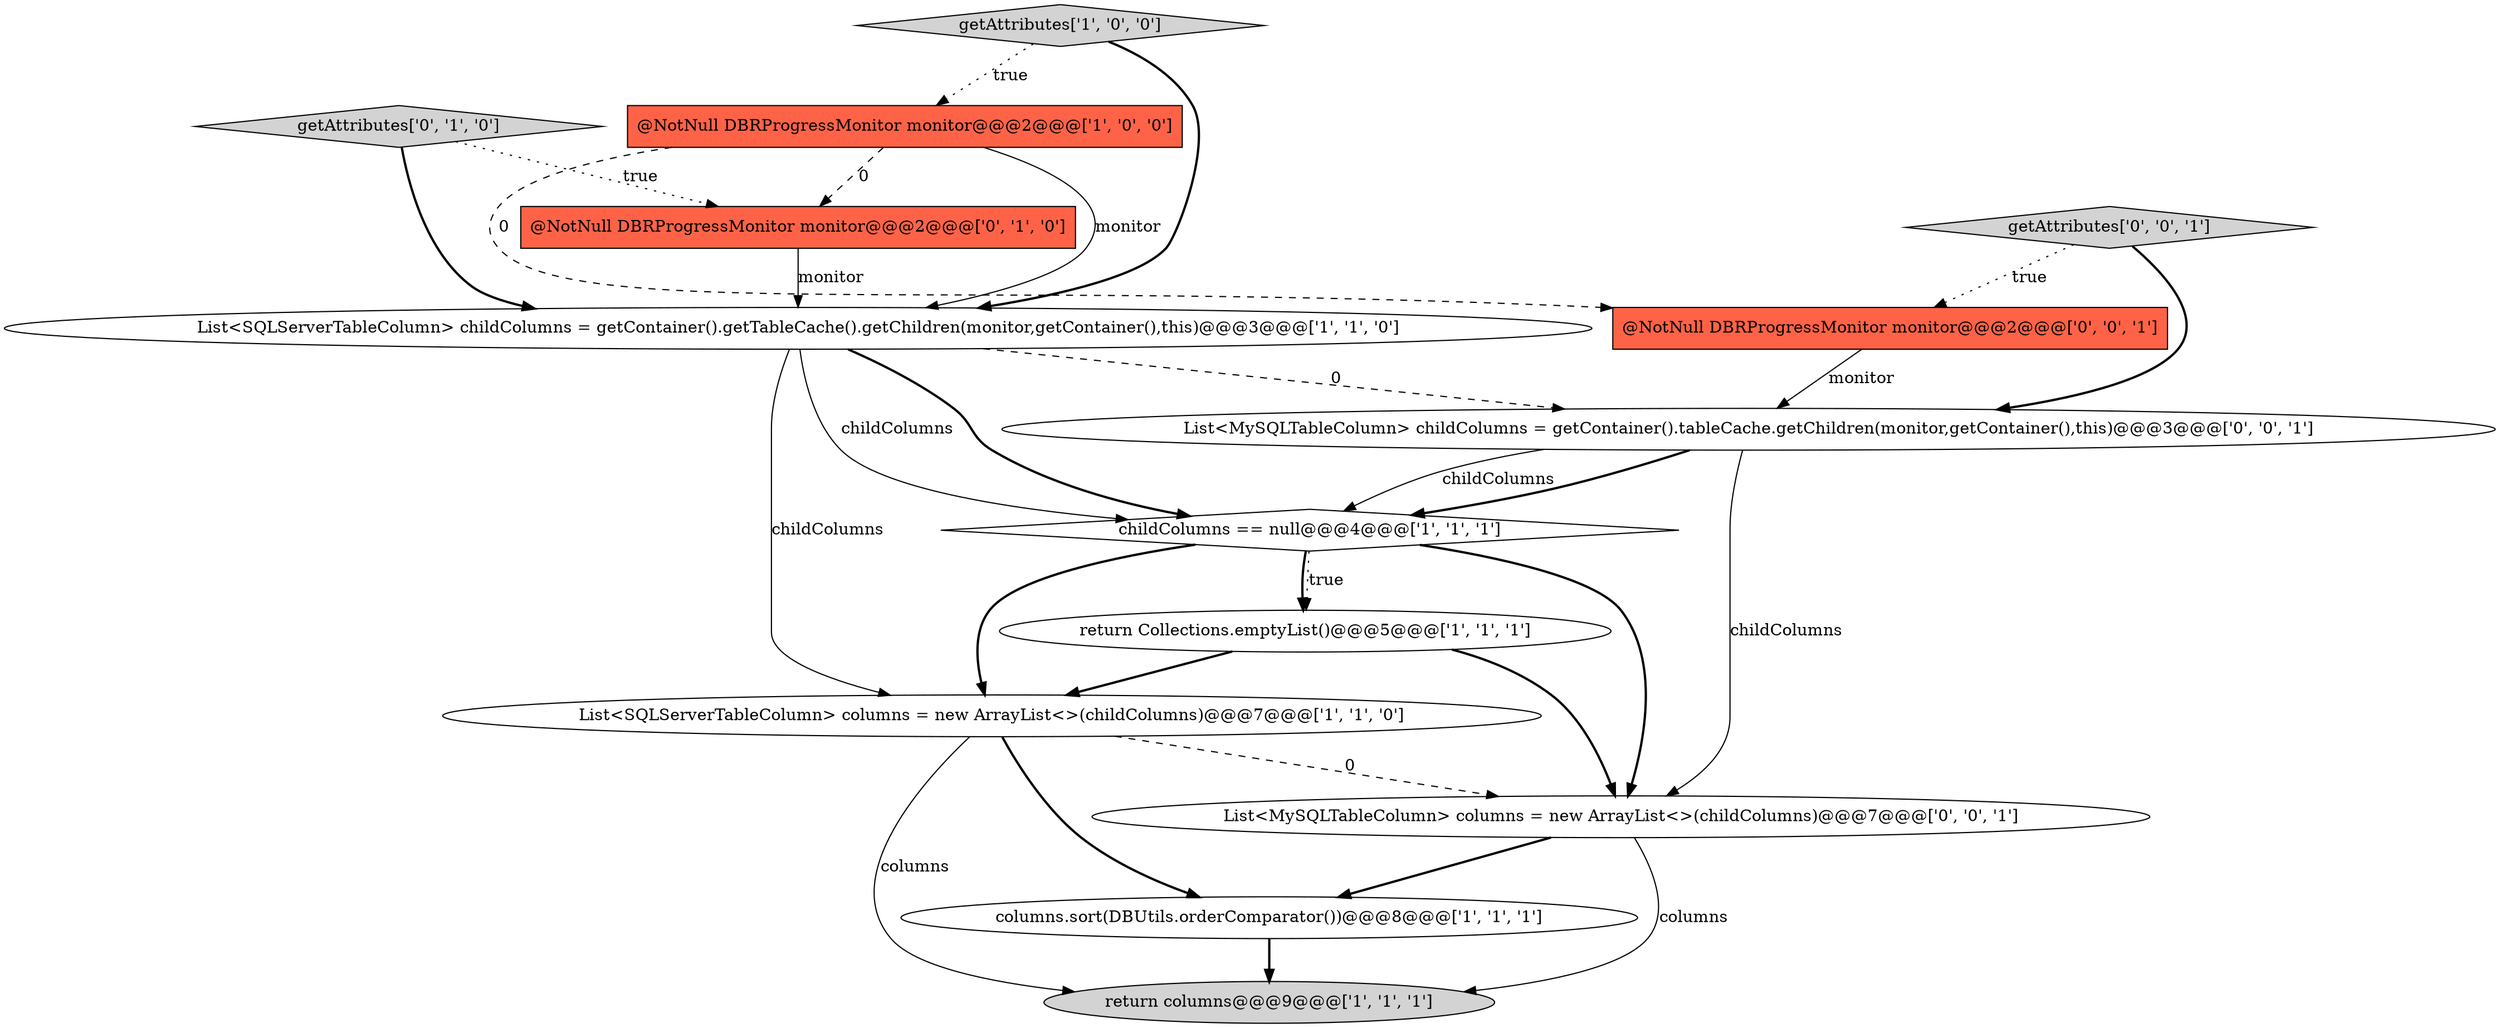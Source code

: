 digraph {
12 [style = filled, label = "@NotNull DBRProgressMonitor monitor@@@2@@@['0', '0', '1']", fillcolor = tomato, shape = box image = "AAA0AAABBB3BBB"];
8 [style = filled, label = "@NotNull DBRProgressMonitor monitor@@@2@@@['0', '1', '0']", fillcolor = tomato, shape = box image = "AAA1AAABBB2BBB"];
2 [style = filled, label = "return columns@@@9@@@['1', '1', '1']", fillcolor = lightgray, shape = ellipse image = "AAA0AAABBB1BBB"];
9 [style = filled, label = "getAttributes['0', '1', '0']", fillcolor = lightgray, shape = diamond image = "AAA0AAABBB2BBB"];
13 [style = filled, label = "List<MySQLTableColumn> childColumns = getContainer().tableCache.getChildren(monitor,getContainer(),this)@@@3@@@['0', '0', '1']", fillcolor = white, shape = ellipse image = "AAA0AAABBB3BBB"];
4 [style = filled, label = "@NotNull DBRProgressMonitor monitor@@@2@@@['1', '0', '0']", fillcolor = tomato, shape = box image = "AAA1AAABBB1BBB"];
10 [style = filled, label = "getAttributes['0', '0', '1']", fillcolor = lightgray, shape = diamond image = "AAA0AAABBB3BBB"];
0 [style = filled, label = "List<SQLServerTableColumn> childColumns = getContainer().getTableCache().getChildren(monitor,getContainer(),this)@@@3@@@['1', '1', '0']", fillcolor = white, shape = ellipse image = "AAA0AAABBB1BBB"];
6 [style = filled, label = "List<SQLServerTableColumn> columns = new ArrayList<>(childColumns)@@@7@@@['1', '1', '0']", fillcolor = white, shape = ellipse image = "AAA0AAABBB1BBB"];
5 [style = filled, label = "childColumns == null@@@4@@@['1', '1', '1']", fillcolor = white, shape = diamond image = "AAA0AAABBB1BBB"];
3 [style = filled, label = "columns.sort(DBUtils.orderComparator())@@@8@@@['1', '1', '1']", fillcolor = white, shape = ellipse image = "AAA0AAABBB1BBB"];
7 [style = filled, label = "getAttributes['1', '0', '0']", fillcolor = lightgray, shape = diamond image = "AAA0AAABBB1BBB"];
1 [style = filled, label = "return Collections.emptyList()@@@5@@@['1', '1', '1']", fillcolor = white, shape = ellipse image = "AAA0AAABBB1BBB"];
11 [style = filled, label = "List<MySQLTableColumn> columns = new ArrayList<>(childColumns)@@@7@@@['0', '0', '1']", fillcolor = white, shape = ellipse image = "AAA0AAABBB3BBB"];
12->13 [style = solid, label="monitor"];
6->3 [style = bold, label=""];
10->12 [style = dotted, label="true"];
9->0 [style = bold, label=""];
5->1 [style = dotted, label="true"];
6->11 [style = dashed, label="0"];
6->2 [style = solid, label="columns"];
8->0 [style = solid, label="monitor"];
7->0 [style = bold, label=""];
11->2 [style = solid, label="columns"];
0->5 [style = solid, label="childColumns"];
1->11 [style = bold, label=""];
4->12 [style = dashed, label="0"];
4->0 [style = solid, label="monitor"];
13->5 [style = solid, label="childColumns"];
9->8 [style = dotted, label="true"];
5->1 [style = bold, label=""];
1->6 [style = bold, label=""];
5->6 [style = bold, label=""];
3->2 [style = bold, label=""];
10->13 [style = bold, label=""];
11->3 [style = bold, label=""];
0->13 [style = dashed, label="0"];
7->4 [style = dotted, label="true"];
4->8 [style = dashed, label="0"];
0->6 [style = solid, label="childColumns"];
13->5 [style = bold, label=""];
5->11 [style = bold, label=""];
13->11 [style = solid, label="childColumns"];
0->5 [style = bold, label=""];
}
